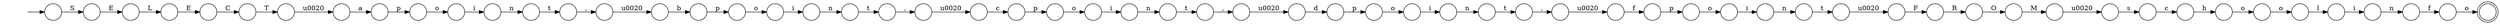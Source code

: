 digraph Automaton {
  rankdir = LR;
  0 [shape=circle,label=""];
  0 -> 42 [label="p"]
  1 [shape=circle,label=""];
  1 -> 34 [label="i"]
  2 [shape=circle,label=""];
  2 -> 15 [label="L"]
  3 [shape=circle,label=""];
  3 -> 10 [label="t"]
  4 [shape=circle,label=""];
  4 -> 5 [label="p"]
  5 [shape=circle,label=""];
  5 -> 38 [label="o"]
  6 [shape=circle,label=""];
  6 -> 8 [label="p"]
  7 [shape=circle,label=""];
  7 -> 36 [label="C"]
  8 [shape=circle,label=""];
  8 -> 60 [label="o"]
  9 [shape=circle,label=""];
  9 -> 39 [label=","]
  10 [shape=circle,label=""];
  10 -> 14 [label="\u0020"]
  11 [shape=circle,label=""];
  11 -> 21 [label="\u0020"]
  12 [shape=circle,label=""];
  12 -> 53 [label="h"]
  13 [shape=circle,label=""];
  13 -> 48 [label="f"]
  14 [shape=circle,label=""];
  14 -> 50 [label="F"]
  15 [shape=circle,label=""];
  15 -> 7 [label="E"]
  16 [shape=circle,label=""];
  16 -> 25 [label="f"]
  17 [shape=circle,label=""];
  17 -> 24 [label="\u0020"]
  18 [shape=circle,label=""];
  18 -> 22 [label="t"]
  19 [shape=circle,label=""];
  19 -> 51 [label="O"]
  20 [shape=circle,label=""];
  20 -> 2 [label="E"]
  21 [shape=circle,label=""];
  21 -> 45 [label="s"]
  22 [shape=circle,label=""];
  22 -> 31 [label=","]
  23 [shape=circle,label=""];
  23 -> 18 [label="n"]
  24 [shape=circle,label=""];
  24 -> 0 [label="b"]
  25 [shape=circle,label=""];
  25 -> 57 [label="p"]
  26 [shape=circle,label=""];
  26 -> 29 [label="i"]
  27 [shape=circle,label=""];
  27 -> 47 [label="p"]
  28 [shape=circle,label=""];
  28 -> 46 [label="n"]
  29 [shape=circle,label=""];
  29 -> 35 [label="n"]
  30 [shape=circle,label=""];
  30 -> 33 [label="n"]
  31 [shape=circle,label=""];
  31 -> 54 [label="\u0020"]
  32 [shape=circle,label=""];
  32 -> 27 [label="a"]
  33 [shape=circle,label=""];
  33 -> 41 [label="t"]
  34 [shape=circle,label=""];
  34 -> 3 [label="n"]
  35 [shape=circle,label=""];
  35 -> 40 [label="t"]
  36 [shape=circle,label=""];
  36 -> 37 [label="T"]
  37 [shape=circle,label=""];
  37 -> 32 [label="\u0020"]
  38 [shape=circle,label=""];
  38 -> 28 [label="i"]
  39 [shape=circle,label=""];
  39 -> 52 [label="\u0020"]
  40 [shape=circle,label=""];
  40 -> 17 [label=","]
  41 [shape=circle,label=""];
  41 -> 61 [label=","]
  42 [shape=circle,label=""];
  42 -> 58 [label="o"]
  43 [shape=doublecircle,label=""];
  44 [shape=circle,label=""];
  44 -> 13 [label="n"]
  45 [shape=circle,label=""];
  45 -> 12 [label="c"]
  46 [shape=circle,label=""];
  46 -> 9 [label="t"]
  47 [shape=circle,label=""];
  47 -> 26 [label="o"]
  48 [shape=circle,label=""];
  48 -> 43 [label="o"]
  49 [shape=circle,label=""];
  49 -> 56 [label="o"]
  50 [shape=circle,label=""];
  50 -> 19 [label="R"]
  51 [shape=circle,label=""];
  51 -> 11 [label="M"]
  52 [shape=circle,label=""];
  52 -> 6 [label="d"]
  53 [shape=circle,label=""];
  53 -> 49 [label="o"]
  54 [shape=circle,label=""];
  54 -> 4 [label="c"]
  55 [shape=circle,label=""];
  initial [shape=plaintext,label=""];
  initial -> 55
  55 -> 20 [label="S"]
  56 [shape=circle,label=""];
  56 -> 59 [label="l"]
  57 [shape=circle,label=""];
  57 -> 1 [label="o"]
  58 [shape=circle,label=""];
  58 -> 23 [label="i"]
  59 [shape=circle,label=""];
  59 -> 44 [label="i"]
  60 [shape=circle,label=""];
  60 -> 30 [label="i"]
  61 [shape=circle,label=""];
  61 -> 16 [label="\u0020"]
}
